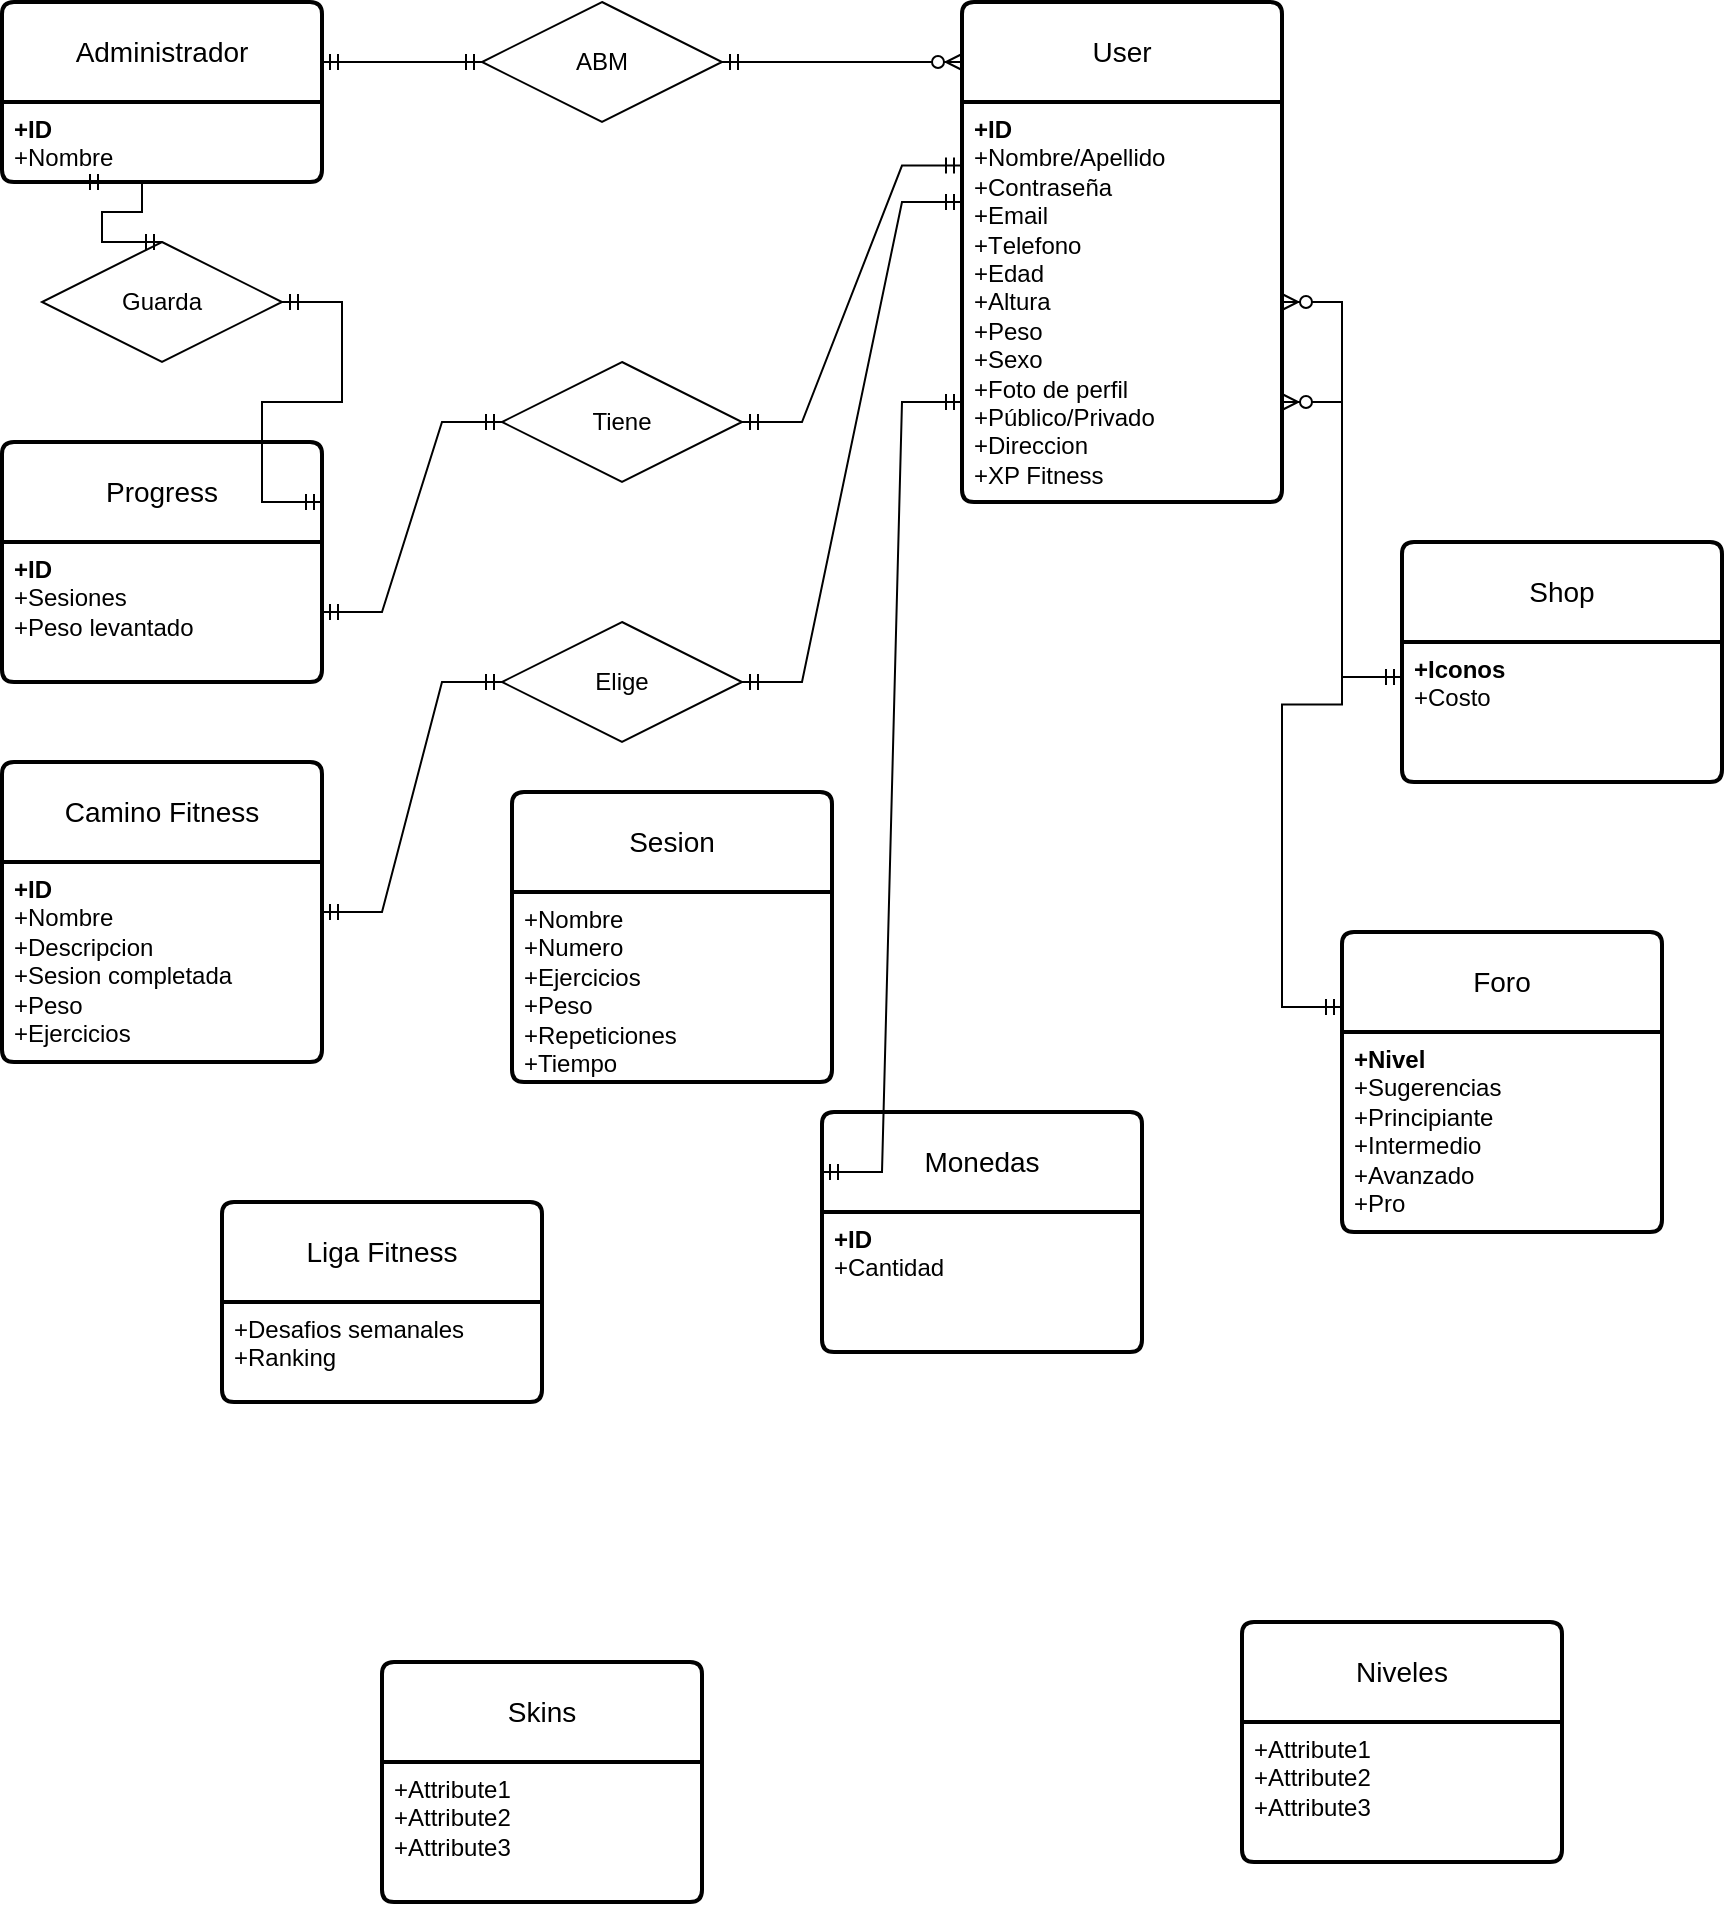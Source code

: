 <mxfile version="26.1.1">
  <diagram name="Page-1" id="UYk_7OX0EDJJeDHEVzLT">
    <mxGraphModel dx="1129" dy="702" grid="1" gridSize="10" guides="1" tooltips="1" connect="1" arrows="1" fold="1" page="1" pageScale="1" pageWidth="850" pageHeight="1100" math="0" shadow="0">
      <root>
        <mxCell id="0" />
        <mxCell id="1" parent="0" />
        <mxCell id="oUaAyh6fzebVkO_aCxSh-70" style="edgeStyle=orthogonalEdgeStyle;rounded=0;orthogonalLoop=1;jettySize=auto;html=1;exitX=0.75;exitY=0;exitDx=0;exitDy=0;" edge="1" parent="1" source="oUaAyh6fzebVkO_aCxSh-52" target="oUaAyh6fzebVkO_aCxSh-51">
          <mxGeometry relative="1" as="geometry" />
        </mxCell>
        <mxCell id="oUaAyh6fzebVkO_aCxSh-33" value="Administrador" style="swimlane;childLayout=stackLayout;horizontal=1;startSize=50;horizontalStack=0;rounded=1;fontSize=14;fontStyle=0;strokeWidth=2;resizeParent=0;resizeLast=1;shadow=0;dashed=0;align=center;arcSize=4;whiteSpace=wrap;html=1;" vertex="1" parent="1">
          <mxGeometry x="10" y="10" width="160" height="90" as="geometry" />
        </mxCell>
        <mxCell id="oUaAyh6fzebVkO_aCxSh-34" value="&lt;b&gt;+ID&lt;/b&gt;&lt;div&gt;+Nombre&lt;/div&gt;" style="align=left;strokeColor=none;fillColor=none;spacingLeft=4;spacingRight=4;fontSize=12;verticalAlign=top;resizable=0;rotatable=0;part=1;html=1;whiteSpace=wrap;" vertex="1" parent="oUaAyh6fzebVkO_aCxSh-33">
          <mxGeometry y="50" width="160" height="40" as="geometry" />
        </mxCell>
        <mxCell id="oUaAyh6fzebVkO_aCxSh-42" style="edgeStyle=orthogonalEdgeStyle;rounded=0;orthogonalLoop=1;jettySize=auto;html=1;exitX=0.5;exitY=1;exitDx=0;exitDy=0;" edge="1" parent="oUaAyh6fzebVkO_aCxSh-33" source="oUaAyh6fzebVkO_aCxSh-34" target="oUaAyh6fzebVkO_aCxSh-34">
          <mxGeometry relative="1" as="geometry" />
        </mxCell>
        <mxCell id="oUaAyh6fzebVkO_aCxSh-35" value="User" style="swimlane;childLayout=stackLayout;horizontal=1;startSize=50;horizontalStack=0;rounded=1;fontSize=14;fontStyle=0;strokeWidth=2;resizeParent=0;resizeLast=1;shadow=0;dashed=0;align=center;arcSize=4;whiteSpace=wrap;html=1;" vertex="1" parent="1">
          <mxGeometry x="490" y="10" width="160" height="250" as="geometry" />
        </mxCell>
        <mxCell id="oUaAyh6fzebVkO_aCxSh-36" value="&lt;div&gt;&lt;span style=&quot;font-family: Arial, sans-serif; white-space-collapse: preserve;&quot;&gt;&lt;b style=&quot;&quot;&gt;&lt;font&gt;+ID&lt;/font&gt;&lt;/b&gt;&lt;/span&gt;&lt;/div&gt;&lt;font&gt;+&lt;span id=&quot;docs-internal-guid-080f4050-7fff-7165-0a26-d0c95ce411ea&quot;&gt;&lt;span style=&quot;background-color: transparent; white-space-collapse: preserve; font-family: Arial, sans-serif; color: light-dark(rgb(0, 0, 0), rgb(255, 255, 255));&quot;&gt;&lt;font style=&quot;&quot;&gt;Nombre/Apellido&lt;/font&gt;&lt;/span&gt;&lt;/span&gt;&lt;/font&gt;&lt;div&gt;&lt;div&gt;&lt;font&gt;&lt;span&gt;&lt;span style=&quot;background-color: transparent; white-space-collapse: preserve; font-family: Arial, sans-serif; color: light-dark(rgb(0, 0, 0), rgb(255, 255, 255));&quot;&gt;+Contraseña&lt;/span&gt;&lt;/span&gt;&lt;/font&gt;&lt;/div&gt;&lt;div&gt;&lt;font&gt;&lt;span style=&quot;background-color: transparent; white-space-collapse: preserve; font-family: Arial, sans-serif; color: light-dark(rgb(0, 0, 0), rgb(255, 255, 255));&quot;&gt;+Email&lt;/span&gt;&lt;/font&gt;&lt;/div&gt;&lt;div&gt;&lt;font&gt;&lt;span style=&quot;background-color: transparent; color: light-dark(rgb(0, 0, 0), rgb(255, 255, 255));&quot;&gt;+T&lt;/span&gt;&lt;span style=&quot;background-color: transparent; white-space-collapse: preserve; font-family: Arial, sans-serif; color: light-dark(rgb(0, 0, 0), rgb(255, 255, 255));&quot;&gt;elefono&lt;/span&gt;&lt;/font&gt;&lt;/div&gt;&lt;div&gt;&lt;font&gt;&lt;span style=&quot;background-color: transparent; white-space-collapse: preserve; font-family: Arial, sans-serif; color: light-dark(rgb(0, 0, 0), rgb(255, 255, 255));&quot;&gt;+Edad&lt;/span&gt;&lt;/font&gt;&lt;/div&gt;&lt;div&gt;&lt;font&gt;&lt;span style=&quot;background-color: transparent; white-space-collapse: preserve; font-family: Arial, sans-serif; color: light-dark(rgb(0, 0, 0), rgb(255, 255, 255));&quot;&gt;+Altura&lt;/span&gt;&lt;/font&gt;&lt;/div&gt;&lt;div&gt;&lt;font&gt;&lt;span style=&quot;background-color: transparent; white-space-collapse: preserve; font-family: Arial, sans-serif; color: light-dark(rgb(0, 0, 0), rgb(255, 255, 255));&quot;&gt;+Peso&lt;/span&gt;&lt;/font&gt;&lt;/div&gt;&lt;div&gt;&lt;font&gt;&lt;span style=&quot;background-color: transparent; white-space-collapse: preserve; font-family: Arial, sans-serif; color: light-dark(rgb(0, 0, 0), rgb(255, 255, 255));&quot;&gt;+Sexo&lt;/span&gt;&lt;/font&gt;&lt;/div&gt;&lt;div&gt;&lt;font&gt;&lt;span style=&quot;background-color: transparent; white-space-collapse: preserve; font-family: Arial, sans-serif; color: light-dark(rgb(0, 0, 0), rgb(255, 255, 255));&quot;&gt;+Foto de perfil&lt;/span&gt;&lt;/font&gt;&lt;/div&gt;&lt;div&gt;&lt;font&gt;&lt;span style=&quot;background-color: transparent; white-space-collapse: preserve; font-family: Arial, sans-serif; color: light-dark(rgb(0, 0, 0), rgb(255, 255, 255));&quot;&gt;+Público/Privado&lt;/span&gt;&lt;/font&gt;&lt;/div&gt;&lt;div&gt;&lt;font&gt;&lt;span style=&quot;background-color: transparent; white-space-collapse: preserve; font-family: Arial, sans-serif; color: light-dark(rgb(0, 0, 0), rgb(255, 255, 255));&quot;&gt;+Direccion&lt;/span&gt;&lt;/font&gt;&lt;/div&gt;&lt;/div&gt;&lt;div&gt;&lt;font&gt;&lt;span style=&quot;background-color: transparent; white-space-collapse: preserve; font-family: Arial, sans-serif; color: light-dark(rgb(0, 0, 0), rgb(255, 255, 255));&quot;&gt;+XP Fitness&lt;/span&gt;&lt;/font&gt;&lt;/div&gt;" style="align=left;strokeColor=none;fillColor=none;spacingLeft=4;spacingRight=4;fontSize=12;verticalAlign=top;resizable=0;rotatable=0;part=1;html=1;whiteSpace=wrap;" vertex="1" parent="oUaAyh6fzebVkO_aCxSh-35">
          <mxGeometry y="50" width="160" height="200" as="geometry" />
        </mxCell>
        <mxCell id="oUaAyh6fzebVkO_aCxSh-40" style="edgeStyle=orthogonalEdgeStyle;rounded=0;orthogonalLoop=1;jettySize=auto;html=1;exitX=0.5;exitY=1;exitDx=0;exitDy=0;" edge="1" parent="oUaAyh6fzebVkO_aCxSh-35" source="oUaAyh6fzebVkO_aCxSh-36" target="oUaAyh6fzebVkO_aCxSh-36">
          <mxGeometry relative="1" as="geometry" />
        </mxCell>
        <mxCell id="oUaAyh6fzebVkO_aCxSh-41" style="edgeStyle=orthogonalEdgeStyle;rounded=0;orthogonalLoop=1;jettySize=auto;html=1;exitX=0.5;exitY=1;exitDx=0;exitDy=0;" edge="1" parent="oUaAyh6fzebVkO_aCxSh-35" source="oUaAyh6fzebVkO_aCxSh-36" target="oUaAyh6fzebVkO_aCxSh-36">
          <mxGeometry relative="1" as="geometry" />
        </mxCell>
        <mxCell id="oUaAyh6fzebVkO_aCxSh-38" value="" style="edgeStyle=entityRelationEdgeStyle;fontSize=12;html=1;endArrow=ERzeroToMany;startArrow=ERmandOne;rounded=0;" edge="1" parent="1" source="oUaAyh6fzebVkO_aCxSh-61">
          <mxGeometry width="100" height="100" relative="1" as="geometry">
            <mxPoint x="400" y="430" as="sourcePoint" />
            <mxPoint x="490" y="40" as="targetPoint" />
          </mxGeometry>
        </mxCell>
        <mxCell id="oUaAyh6fzebVkO_aCxSh-44" value="Progress" style="swimlane;childLayout=stackLayout;horizontal=1;startSize=50;horizontalStack=0;rounded=1;fontSize=14;fontStyle=0;strokeWidth=2;resizeParent=0;resizeLast=1;shadow=0;dashed=0;align=center;arcSize=4;whiteSpace=wrap;html=1;" vertex="1" parent="1">
          <mxGeometry x="10" y="230" width="160" height="120" as="geometry" />
        </mxCell>
        <mxCell id="oUaAyh6fzebVkO_aCxSh-45" value="&lt;b&gt;+ID&lt;/b&gt;&lt;br&gt;+Sesiones&lt;br&gt;+Peso levantado" style="align=left;strokeColor=none;fillColor=none;spacingLeft=4;spacingRight=4;fontSize=12;verticalAlign=top;resizable=0;rotatable=0;part=1;html=1;whiteSpace=wrap;" vertex="1" parent="oUaAyh6fzebVkO_aCxSh-44">
          <mxGeometry y="50" width="160" height="70" as="geometry" />
        </mxCell>
        <mxCell id="oUaAyh6fzebVkO_aCxSh-46" value="Foro" style="swimlane;childLayout=stackLayout;horizontal=1;startSize=50;horizontalStack=0;rounded=1;fontSize=14;fontStyle=0;strokeWidth=2;resizeParent=0;resizeLast=1;shadow=0;dashed=0;align=center;arcSize=4;whiteSpace=wrap;html=1;" vertex="1" parent="1">
          <mxGeometry x="680" y="475" width="160" height="150" as="geometry" />
        </mxCell>
        <mxCell id="oUaAyh6fzebVkO_aCxSh-47" value="&lt;div&gt;&lt;b&gt;+Nivel&lt;/b&gt;&lt;/div&gt;+Sugerencias&lt;br&gt;+Principiante&lt;br&gt;+Intermedio&lt;div&gt;+Avanzado&lt;/div&gt;&lt;div&gt;+Pro&lt;/div&gt;" style="align=left;strokeColor=none;fillColor=none;spacingLeft=4;spacingRight=4;fontSize=12;verticalAlign=top;resizable=0;rotatable=0;part=1;html=1;whiteSpace=wrap;" vertex="1" parent="oUaAyh6fzebVkO_aCxSh-46">
          <mxGeometry y="50" width="160" height="100" as="geometry" />
        </mxCell>
        <mxCell id="oUaAyh6fzebVkO_aCxSh-48" value="Shop" style="swimlane;childLayout=stackLayout;horizontal=1;startSize=50;horizontalStack=0;rounded=1;fontSize=14;fontStyle=0;strokeWidth=2;resizeParent=0;resizeLast=1;shadow=0;dashed=0;align=center;arcSize=4;whiteSpace=wrap;html=1;" vertex="1" parent="1">
          <mxGeometry x="710" y="280" width="160" height="120" as="geometry" />
        </mxCell>
        <mxCell id="oUaAyh6fzebVkO_aCxSh-49" value="&lt;div&gt;&lt;span style=&quot;background-color: transparent; color: light-dark(rgb(0, 0, 0), rgb(255, 255, 255));&quot;&gt;&lt;b&gt;+Iconos&lt;/b&gt;&lt;/span&gt;&lt;/div&gt;+Costo" style="align=left;strokeColor=none;fillColor=none;spacingLeft=4;spacingRight=4;fontSize=12;verticalAlign=top;resizable=0;rotatable=0;part=1;html=1;whiteSpace=wrap;" vertex="1" parent="oUaAyh6fzebVkO_aCxSh-48">
          <mxGeometry y="50" width="160" height="70" as="geometry" />
        </mxCell>
        <mxCell id="oUaAyh6fzebVkO_aCxSh-50" value="" style="edgeStyle=entityRelationEdgeStyle;fontSize=12;html=1;endArrow=ERmandOne;startArrow=ERmandOne;rounded=0;exitX=1;exitY=0.5;exitDx=0;exitDy=0;entryX=0;entryY=0.5;entryDx=0;entryDy=0;" edge="1" parent="1" source="oUaAyh6fzebVkO_aCxSh-45" target="oUaAyh6fzebVkO_aCxSh-63">
          <mxGeometry width="100" height="100" relative="1" as="geometry">
            <mxPoint x="380" y="330" as="sourcePoint" />
            <mxPoint x="480" y="230" as="targetPoint" />
          </mxGeometry>
        </mxCell>
        <mxCell id="oUaAyh6fzebVkO_aCxSh-51" value="Camino Fitness" style="swimlane;childLayout=stackLayout;horizontal=1;startSize=50;horizontalStack=0;rounded=1;fontSize=14;fontStyle=0;strokeWidth=2;resizeParent=0;resizeLast=1;shadow=0;dashed=0;align=center;arcSize=4;whiteSpace=wrap;html=1;" vertex="1" parent="1">
          <mxGeometry x="10" y="390" width="160" height="150" as="geometry" />
        </mxCell>
        <mxCell id="oUaAyh6fzebVkO_aCxSh-52" value="&lt;b&gt;+ID&lt;/b&gt;&lt;div&gt;+Nombre&lt;/div&gt;&lt;div&gt;+Descripcion&lt;br&gt;+Sesion completada&lt;br&gt;+Peso&lt;div&gt;+Ejercicios&lt;/div&gt;&lt;/div&gt;" style="align=left;strokeColor=none;fillColor=none;spacingLeft=4;spacingRight=4;fontSize=12;verticalAlign=top;resizable=0;rotatable=0;part=1;html=1;whiteSpace=wrap;" vertex="1" parent="oUaAyh6fzebVkO_aCxSh-51">
          <mxGeometry y="50" width="160" height="100" as="geometry" />
        </mxCell>
        <mxCell id="oUaAyh6fzebVkO_aCxSh-56" value="" style="edgeStyle=entityRelationEdgeStyle;fontSize=12;html=1;endArrow=ERmandOne;startArrow=ERmandOne;rounded=0;entryX=0;entryY=0.5;entryDx=0;entryDy=0;exitX=1;exitY=0.25;exitDx=0;exitDy=0;" edge="1" parent="1" source="oUaAyh6fzebVkO_aCxSh-52" target="oUaAyh6fzebVkO_aCxSh-68">
          <mxGeometry width="100" height="100" relative="1" as="geometry">
            <mxPoint x="360" y="630" as="sourcePoint" />
            <mxPoint x="460" y="530" as="targetPoint" />
          </mxGeometry>
        </mxCell>
        <mxCell id="oUaAyh6fzebVkO_aCxSh-58" value="" style="edgeStyle=entityRelationEdgeStyle;fontSize=12;html=1;endArrow=ERzeroToMany;startArrow=ERmandOne;rounded=0;entryX=1;entryY=0.5;entryDx=0;entryDy=0;exitX=0;exitY=0.25;exitDx=0;exitDy=0;" edge="1" parent="1" source="oUaAyh6fzebVkO_aCxSh-49" target="oUaAyh6fzebVkO_aCxSh-36">
          <mxGeometry width="100" height="100" relative="1" as="geometry">
            <mxPoint x="710" y="210" as="sourcePoint" />
            <mxPoint x="810" y="110" as="targetPoint" />
          </mxGeometry>
        </mxCell>
        <mxCell id="oUaAyh6fzebVkO_aCxSh-59" value="" style="edgeStyle=entityRelationEdgeStyle;fontSize=12;html=1;endArrow=ERzeroToMany;startArrow=ERmandOne;rounded=0;entryX=1;entryY=0.75;entryDx=0;entryDy=0;exitX=0;exitY=0.25;exitDx=0;exitDy=0;" edge="1" parent="1" source="oUaAyh6fzebVkO_aCxSh-46" target="oUaAyh6fzebVkO_aCxSh-36">
          <mxGeometry width="100" height="100" relative="1" as="geometry">
            <mxPoint x="510" y="570" as="sourcePoint" />
            <mxPoint x="610" y="470" as="targetPoint" />
          </mxGeometry>
        </mxCell>
        <mxCell id="SsLR1r1AspN_L6EVD4On-16" value="Liga Fitness" style="swimlane;childLayout=stackLayout;horizontal=1;startSize=50;horizontalStack=0;rounded=1;fontSize=14;fontStyle=0;strokeWidth=2;resizeParent=0;resizeLast=1;shadow=0;dashed=0;align=center;arcSize=4;whiteSpace=wrap;html=1;" vertex="1" parent="1">
          <mxGeometry x="120" y="610" width="160" height="100" as="geometry" />
        </mxCell>
        <mxCell id="SsLR1r1AspN_L6EVD4On-17" value="+Desafios semanales&lt;br&gt;+Ranking" style="align=left;strokeColor=none;fillColor=none;spacingLeft=4;spacingRight=4;fontSize=12;verticalAlign=top;resizable=0;rotatable=0;part=1;html=1;whiteSpace=wrap;" vertex="1" parent="SsLR1r1AspN_L6EVD4On-16">
          <mxGeometry y="50" width="160" height="50" as="geometry" />
        </mxCell>
        <mxCell id="SsLR1r1AspN_L6EVD4On-19" value="Skins" style="swimlane;childLayout=stackLayout;horizontal=1;startSize=50;horizontalStack=0;rounded=1;fontSize=14;fontStyle=0;strokeWidth=2;resizeParent=0;resizeLast=1;shadow=0;dashed=0;align=center;arcSize=4;whiteSpace=wrap;html=1;" vertex="1" parent="1">
          <mxGeometry x="200" y="840" width="160" height="120" as="geometry" />
        </mxCell>
        <mxCell id="SsLR1r1AspN_L6EVD4On-20" value="+Attribute1&#xa;+Attribute2&#xa;+Attribute3" style="align=left;strokeColor=none;fillColor=none;spacingLeft=4;spacingRight=4;fontSize=12;verticalAlign=top;resizable=0;rotatable=0;part=1;html=1;whiteSpace=wrap;" vertex="1" parent="SsLR1r1AspN_L6EVD4On-19">
          <mxGeometry y="50" width="160" height="70" as="geometry" />
        </mxCell>
        <mxCell id="SsLR1r1AspN_L6EVD4On-21" value="Monedas" style="swimlane;childLayout=stackLayout;horizontal=1;startSize=50;horizontalStack=0;rounded=1;fontSize=14;fontStyle=0;strokeWidth=2;resizeParent=0;resizeLast=1;shadow=0;dashed=0;align=center;arcSize=4;whiteSpace=wrap;html=1;" vertex="1" parent="1">
          <mxGeometry x="420" y="565" width="160" height="120" as="geometry" />
        </mxCell>
        <mxCell id="SsLR1r1AspN_L6EVD4On-22" value="&lt;b&gt;+ID&lt;/b&gt;&lt;div&gt;+Cantidad&lt;/div&gt;" style="align=left;strokeColor=none;fillColor=none;spacingLeft=4;spacingRight=4;fontSize=12;verticalAlign=top;resizable=0;rotatable=0;part=1;html=1;whiteSpace=wrap;" vertex="1" parent="SsLR1r1AspN_L6EVD4On-21">
          <mxGeometry y="50" width="160" height="70" as="geometry" />
        </mxCell>
        <mxCell id="SsLR1r1AspN_L6EVD4On-23" value="Niveles" style="swimlane;childLayout=stackLayout;horizontal=1;startSize=50;horizontalStack=0;rounded=1;fontSize=14;fontStyle=0;strokeWidth=2;resizeParent=0;resizeLast=1;shadow=0;dashed=0;align=center;arcSize=4;whiteSpace=wrap;html=1;" vertex="1" parent="1">
          <mxGeometry x="630" y="820" width="160" height="120" as="geometry" />
        </mxCell>
        <mxCell id="SsLR1r1AspN_L6EVD4On-24" value="+Attribute1&#xa;+Attribute2&#xa;+Attribute3" style="align=left;strokeColor=none;fillColor=none;spacingLeft=4;spacingRight=4;fontSize=12;verticalAlign=top;resizable=0;rotatable=0;part=1;html=1;whiteSpace=wrap;" vertex="1" parent="SsLR1r1AspN_L6EVD4On-23">
          <mxGeometry y="50" width="160" height="70" as="geometry" />
        </mxCell>
        <mxCell id="oUaAyh6fzebVkO_aCxSh-60" value="" style="edgeStyle=entityRelationEdgeStyle;fontSize=12;html=1;endArrow=ERmandOne;startArrow=ERmandOne;rounded=0;entryX=0;entryY=0.75;entryDx=0;entryDy=0;exitX=0;exitY=0.25;exitDx=0;exitDy=0;" edge="1" parent="1" source="SsLR1r1AspN_L6EVD4On-21" target="oUaAyh6fzebVkO_aCxSh-36">
          <mxGeometry width="100" height="100" relative="1" as="geometry">
            <mxPoint x="500" y="570" as="sourcePoint" />
            <mxPoint x="600" y="470" as="targetPoint" />
          </mxGeometry>
        </mxCell>
        <mxCell id="oUaAyh6fzebVkO_aCxSh-61" value="ABM" style="shape=rhombus;perimeter=rhombusPerimeter;whiteSpace=wrap;html=1;align=center;" vertex="1" parent="1">
          <mxGeometry x="250" y="10" width="120" height="60" as="geometry" />
        </mxCell>
        <mxCell id="oUaAyh6fzebVkO_aCxSh-62" value="" style="edgeStyle=entityRelationEdgeStyle;fontSize=12;html=1;endArrow=ERmandOne;startArrow=ERmandOne;rounded=0;entryX=0;entryY=0.5;entryDx=0;entryDy=0;" edge="1" parent="1" target="oUaAyh6fzebVkO_aCxSh-61">
          <mxGeometry width="100" height="100" relative="1" as="geometry">
            <mxPoint x="170" y="40" as="sourcePoint" />
            <mxPoint x="270" y="90" as="targetPoint" />
          </mxGeometry>
        </mxCell>
        <mxCell id="oUaAyh6fzebVkO_aCxSh-63" value="Tiene" style="shape=rhombus;perimeter=rhombusPerimeter;whiteSpace=wrap;html=1;align=center;" vertex="1" parent="1">
          <mxGeometry x="260" y="190" width="120" height="60" as="geometry" />
        </mxCell>
        <mxCell id="oUaAyh6fzebVkO_aCxSh-64" value="" style="edgeStyle=entityRelationEdgeStyle;fontSize=12;html=1;endArrow=ERmandOne;startArrow=ERmandOne;rounded=0;entryX=0;entryY=0.159;entryDx=0;entryDy=0;exitX=1;exitY=0.5;exitDx=0;exitDy=0;entryPerimeter=0;" edge="1" parent="1" source="oUaAyh6fzebVkO_aCxSh-63" target="oUaAyh6fzebVkO_aCxSh-36">
          <mxGeometry width="100" height="100" relative="1" as="geometry">
            <mxPoint x="360" y="210" as="sourcePoint" />
            <mxPoint x="460" y="110" as="targetPoint" />
          </mxGeometry>
        </mxCell>
        <mxCell id="oUaAyh6fzebVkO_aCxSh-65" value="Guarda" style="shape=rhombus;perimeter=rhombusPerimeter;whiteSpace=wrap;html=1;align=center;" vertex="1" parent="1">
          <mxGeometry x="30" y="130" width="120" height="60" as="geometry" />
        </mxCell>
        <mxCell id="oUaAyh6fzebVkO_aCxSh-66" value="" style="edgeStyle=entityRelationEdgeStyle;fontSize=12;html=1;endArrow=ERmandOne;startArrow=ERmandOne;rounded=0;entryX=0.25;entryY=1;entryDx=0;entryDy=0;exitX=0.5;exitY=0;exitDx=0;exitDy=0;" edge="1" parent="1" source="oUaAyh6fzebVkO_aCxSh-65" target="oUaAyh6fzebVkO_aCxSh-34">
          <mxGeometry width="100" height="100" relative="1" as="geometry">
            <mxPoint y="220" as="sourcePoint" />
            <mxPoint x="100" y="120" as="targetPoint" />
          </mxGeometry>
        </mxCell>
        <mxCell id="oUaAyh6fzebVkO_aCxSh-67" value="" style="edgeStyle=entityRelationEdgeStyle;fontSize=12;html=1;endArrow=ERmandOne;startArrow=ERmandOne;rounded=0;entryX=1;entryY=0.5;entryDx=0;entryDy=0;exitX=1;exitY=0.25;exitDx=0;exitDy=0;" edge="1" parent="1" source="oUaAyh6fzebVkO_aCxSh-44" target="oUaAyh6fzebVkO_aCxSh-65">
          <mxGeometry width="100" height="100" relative="1" as="geometry">
            <mxPoint x="130" y="250" as="sourcePoint" />
            <mxPoint x="230" y="150" as="targetPoint" />
          </mxGeometry>
        </mxCell>
        <mxCell id="oUaAyh6fzebVkO_aCxSh-68" value="Elige" style="shape=rhombus;perimeter=rhombusPerimeter;whiteSpace=wrap;html=1;align=center;" vertex="1" parent="1">
          <mxGeometry x="260" y="320" width="120" height="60" as="geometry" />
        </mxCell>
        <mxCell id="oUaAyh6fzebVkO_aCxSh-69" value="" style="edgeStyle=entityRelationEdgeStyle;fontSize=12;html=1;endArrow=ERmandOne;startArrow=ERmandOne;rounded=0;entryX=0;entryY=0.25;entryDx=0;entryDy=0;exitX=1;exitY=0.5;exitDx=0;exitDy=0;" edge="1" parent="1" source="oUaAyh6fzebVkO_aCxSh-68" target="oUaAyh6fzebVkO_aCxSh-36">
          <mxGeometry width="100" height="100" relative="1" as="geometry">
            <mxPoint x="360" y="330" as="sourcePoint" />
            <mxPoint x="460" y="230" as="targetPoint" />
          </mxGeometry>
        </mxCell>
        <mxCell id="oUaAyh6fzebVkO_aCxSh-71" value="Sesion" style="swimlane;childLayout=stackLayout;horizontal=1;startSize=50;horizontalStack=0;rounded=1;fontSize=14;fontStyle=0;strokeWidth=2;resizeParent=0;resizeLast=1;shadow=0;dashed=0;align=center;arcSize=4;whiteSpace=wrap;html=1;" vertex="1" parent="1">
          <mxGeometry x="265" y="405" width="160" height="145" as="geometry" />
        </mxCell>
        <mxCell id="oUaAyh6fzebVkO_aCxSh-72" value="&lt;div&gt;+Nombre&lt;/div&gt;+Numero&lt;br&gt;+Ejercicios&lt;br&gt;+Peso&lt;div&gt;+Repeticiones&lt;/div&gt;&lt;div&gt;+Tiempo&lt;/div&gt;" style="align=left;strokeColor=none;fillColor=none;spacingLeft=4;spacingRight=4;fontSize=12;verticalAlign=top;resizable=0;rotatable=0;part=1;html=1;whiteSpace=wrap;" vertex="1" parent="oUaAyh6fzebVkO_aCxSh-71">
          <mxGeometry y="50" width="160" height="95" as="geometry" />
        </mxCell>
      </root>
    </mxGraphModel>
  </diagram>
</mxfile>
